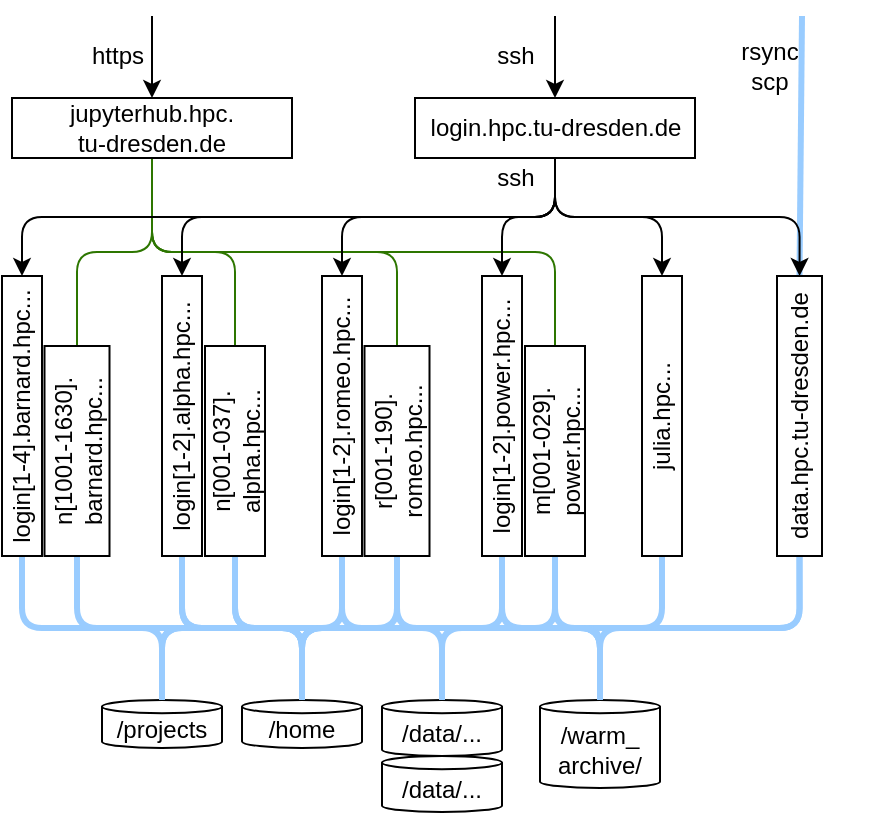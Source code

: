 <mxfile version="20.8.16" type="device"><diagram name="Seite-1" id="tXkwnWAt3AUjisLzzv1-"><mxGraphModel dx="1181" dy="693" grid="1" gridSize="10" guides="1" tooltips="1" connect="1" arrows="1" fold="1" page="1" pageScale="1" pageWidth="1169" pageHeight="827" math="0" shadow="0"><root><mxCell id="0"/><mxCell id="1" parent="0"/><mxCell id="OZxgZgig3jObRURa0Q5L-88" value="" style="endArrow=none;html=1;rounded=1;strokeColor=#99CCFF;strokeWidth=3;exitX=1;exitY=0.5;exitDx=0;exitDy=0;fillColor=#1ba1e2;" edge="1" parent="1" source="OZxgZgig3jObRURa0Q5L-20"><mxGeometry width="50" height="50" relative="1" as="geometry"><mxPoint x="598.46" y="140" as="sourcePoint"/><mxPoint x="600" y="50" as="targetPoint"/></mxGeometry></mxCell><mxCell id="OZxgZgig3jObRURa0Q5L-78" style="edgeStyle=orthogonalEdgeStyle;rounded=1;orthogonalLoop=1;jettySize=auto;html=1;exitX=0.5;exitY=1;exitDx=0;exitDy=0;strokeColor=#2D7600;strokeWidth=1;startArrow=none;startFill=0;endArrow=none;endFill=0;fillColor=#60a917;" edge="1" parent="1" source="OZxgZgig3jObRURa0Q5L-75" target="OZxgZgig3jObRURa0Q5L-35"><mxGeometry relative="1" as="geometry"/></mxCell><mxCell id="OZxgZgig3jObRURa0Q5L-79" style="edgeStyle=orthogonalEdgeStyle;rounded=1;orthogonalLoop=1;jettySize=auto;html=1;exitX=0.5;exitY=1;exitDx=0;exitDy=0;strokeColor=#2D7600;strokeWidth=1;startArrow=none;startFill=0;endArrow=none;endFill=0;fillColor=#60a917;" edge="1" parent="1" source="OZxgZgig3jObRURa0Q5L-75" target="OZxgZgig3jObRURa0Q5L-36"><mxGeometry relative="1" as="geometry"/></mxCell><mxCell id="OZxgZgig3jObRURa0Q5L-80" style="edgeStyle=orthogonalEdgeStyle;rounded=1;orthogonalLoop=1;jettySize=auto;html=1;exitX=0.5;exitY=1;exitDx=0;exitDy=0;strokeColor=#2D7600;strokeWidth=1;startArrow=none;startFill=0;endArrow=none;endFill=0;fillColor=#60a917;" edge="1" parent="1" source="OZxgZgig3jObRURa0Q5L-75" target="OZxgZgig3jObRURa0Q5L-33"><mxGeometry relative="1" as="geometry"/></mxCell><mxCell id="OZxgZgig3jObRURa0Q5L-81" style="edgeStyle=orthogonalEdgeStyle;rounded=1;orthogonalLoop=1;jettySize=auto;html=1;exitX=0.5;exitY=1;exitDx=0;exitDy=0;entryX=1;entryY=0.5;entryDx=0;entryDy=0;strokeColor=#2D7600;strokeWidth=1;startArrow=none;startFill=0;endArrow=none;endFill=0;fillColor=#60a917;" edge="1" parent="1" source="OZxgZgig3jObRURa0Q5L-75" target="OZxgZgig3jObRURa0Q5L-34"><mxGeometry relative="1" as="geometry"/></mxCell><mxCell id="OZxgZgig3jObRURa0Q5L-63" value="/data/..." style="shape=cylinder3;whiteSpace=wrap;html=1;boundedLbl=1;backgroundOutline=1;size=3.31;" vertex="1" parent="1"><mxGeometry x="390" y="420" width="60" height="28" as="geometry"/></mxCell><mxCell id="OZxgZgig3jObRURa0Q5L-21" style="edgeStyle=orthogonalEdgeStyle;rounded=1;orthogonalLoop=1;jettySize=auto;html=1;exitX=0.5;exitY=1;exitDx=0;exitDy=0;entryX=1;entryY=0.5;entryDx=0;entryDy=0;strokeWidth=1;" edge="1" parent="1" source="OZxgZgig3jObRURa0Q5L-1" target="OZxgZgig3jObRURa0Q5L-2"><mxGeometry relative="1" as="geometry"/></mxCell><mxCell id="OZxgZgig3jObRURa0Q5L-22" style="edgeStyle=orthogonalEdgeStyle;rounded=1;orthogonalLoop=1;jettySize=auto;html=1;exitX=0.5;exitY=1;exitDx=0;exitDy=0;entryX=1;entryY=0.5;entryDx=0;entryDy=0;strokeWidth=1;" edge="1" parent="1" source="OZxgZgig3jObRURa0Q5L-1" target="OZxgZgig3jObRURa0Q5L-3"><mxGeometry relative="1" as="geometry"/></mxCell><mxCell id="OZxgZgig3jObRURa0Q5L-23" style="edgeStyle=orthogonalEdgeStyle;rounded=1;orthogonalLoop=1;jettySize=auto;html=1;exitX=0.5;exitY=1;exitDx=0;exitDy=0;entryX=1;entryY=0.5;entryDx=0;entryDy=0;strokeWidth=1;" edge="1" parent="1" source="OZxgZgig3jObRURa0Q5L-1" target="OZxgZgig3jObRURa0Q5L-4"><mxGeometry relative="1" as="geometry"/></mxCell><mxCell id="OZxgZgig3jObRURa0Q5L-24" style="edgeStyle=orthogonalEdgeStyle;rounded=1;orthogonalLoop=1;jettySize=auto;html=1;exitX=0.5;exitY=1;exitDx=0;exitDy=0;entryX=1;entryY=0.5;entryDx=0;entryDy=0;strokeWidth=1;" edge="1" parent="1" source="OZxgZgig3jObRURa0Q5L-1" target="OZxgZgig3jObRURa0Q5L-5"><mxGeometry relative="1" as="geometry"/></mxCell><mxCell id="OZxgZgig3jObRURa0Q5L-25" style="edgeStyle=orthogonalEdgeStyle;rounded=1;orthogonalLoop=1;jettySize=auto;html=1;exitX=0.5;exitY=1;exitDx=0;exitDy=0;entryX=1;entryY=0.5;entryDx=0;entryDy=0;strokeWidth=1;" edge="1" parent="1" source="OZxgZgig3jObRURa0Q5L-1" target="OZxgZgig3jObRURa0Q5L-6"><mxGeometry relative="1" as="geometry"/></mxCell><mxCell id="OZxgZgig3jObRURa0Q5L-38" style="edgeStyle=orthogonalEdgeStyle;rounded=1;orthogonalLoop=1;jettySize=auto;html=1;exitX=0.5;exitY=1;exitDx=0;exitDy=0;strokeWidth=1;" edge="1" parent="1" source="OZxgZgig3jObRURa0Q5L-1" target="OZxgZgig3jObRURa0Q5L-20"><mxGeometry relative="1" as="geometry"/></mxCell><mxCell id="OZxgZgig3jObRURa0Q5L-1" value="login.hpc.tu-dresden.de" style="rounded=0;whiteSpace=wrap;html=1;" vertex="1" parent="1"><mxGeometry x="406.5" y="91" width="140" height="30" as="geometry"/></mxCell><mxCell id="OZxgZgig3jObRURa0Q5L-12" value="ssh" style="text;html=1;strokeColor=none;fillColor=none;align=center;verticalAlign=middle;whiteSpace=wrap;rounded=0;" vertex="1" parent="1"><mxGeometry x="441.5" y="121" width="30" height="20" as="geometry"/></mxCell><mxCell id="OZxgZgig3jObRURa0Q5L-16" value="/projects" style="shape=cylinder3;whiteSpace=wrap;html=1;boundedLbl=1;backgroundOutline=1;size=3.31;" vertex="1" parent="1"><mxGeometry x="250" y="392" width="60" height="24" as="geometry"/></mxCell><mxCell id="OZxgZgig3jObRURa0Q5L-17" value="/home" style="shape=cylinder3;whiteSpace=wrap;html=1;boundedLbl=1;backgroundOutline=1;size=3.31;" vertex="1" parent="1"><mxGeometry x="320" y="392" width="60" height="24" as="geometry"/></mxCell><mxCell id="OZxgZgig3jObRURa0Q5L-18" value="/data/..." style="shape=cylinder3;whiteSpace=wrap;html=1;boundedLbl=1;backgroundOutline=1;size=3.31;" vertex="1" parent="1"><mxGeometry x="390" y="392" width="60" height="28" as="geometry"/></mxCell><mxCell id="OZxgZgig3jObRURa0Q5L-19" value="/warm_&lt;br&gt;archive/" style="shape=cylinder3;whiteSpace=wrap;html=1;boundedLbl=1;backgroundOutline=1;size=3.31;" vertex="1" parent="1"><mxGeometry x="469" y="392" width="60" height="44" as="geometry"/></mxCell><mxCell id="OZxgZgig3jObRURa0Q5L-45" style="edgeStyle=orthogonalEdgeStyle;rounded=1;orthogonalLoop=1;jettySize=auto;html=1;exitX=0;exitY=0.5;exitDx=0;exitDy=0;entryX=0.5;entryY=0;entryDx=0;entryDy=0;entryPerimeter=0;strokeWidth=3;endArrow=none;endFill=0;strokeColor=#99CCFF;" edge="1" parent="1" source="OZxgZgig3jObRURa0Q5L-20" target="OZxgZgig3jObRURa0Q5L-17"><mxGeometry relative="1" as="geometry"/></mxCell><mxCell id="OZxgZgig3jObRURa0Q5L-52" style="edgeStyle=orthogonalEdgeStyle;rounded=1;orthogonalLoop=1;jettySize=auto;html=1;exitX=0;exitY=0.5;exitDx=0;exitDy=0;strokeWidth=3;endArrow=none;endFill=0;strokeColor=#99CCFF;" edge="1" parent="1" source="OZxgZgig3jObRURa0Q5L-20" target="OZxgZgig3jObRURa0Q5L-19"><mxGeometry relative="1" as="geometry"/></mxCell><mxCell id="OZxgZgig3jObRURa0Q5L-20" value="data.hpc.tu-dresden.de" style="rounded=0;whiteSpace=wrap;html=1;rotation=-90;" vertex="1" parent="1"><mxGeometry x="528.75" y="238.75" width="140" height="22.5" as="geometry"/></mxCell><mxCell id="OZxgZgig3jObRURa0Q5L-26" value="" style="shape=image;verticalLabelPosition=bottom;labelBackgroundColor=default;verticalAlign=top;aspect=fixed;imageAspect=0;image=https://upload.wikimedia.org/wikipedia/commons/3/3a/Slurm_logo.svg;" vertex="1" parent="1"><mxGeometry x="221.23" y="181" width="32.77" height="30" as="geometry"/></mxCell><mxCell id="OZxgZgig3jObRURa0Q5L-56" style="edgeStyle=orthogonalEdgeStyle;rounded=1;orthogonalLoop=1;jettySize=auto;html=1;exitX=0;exitY=0.5;exitDx=0;exitDy=0;entryX=0.5;entryY=0;entryDx=0;entryDy=0;entryPerimeter=0;strokeWidth=3;endArrow=none;endFill=0;strokeColor=#99CCFF;" edge="1" parent="1" source="OZxgZgig3jObRURa0Q5L-2" target="OZxgZgig3jObRURa0Q5L-16"><mxGeometry relative="1" as="geometry"/></mxCell><mxCell id="OZxgZgig3jObRURa0Q5L-2" value="login[1-4].barnard.hpc..." style="rounded=0;whiteSpace=wrap;html=1;rotation=-90;" vertex="1" parent="1"><mxGeometry x="140" y="240" width="140" height="20" as="geometry"/></mxCell><mxCell id="OZxgZgig3jObRURa0Q5L-43" style="edgeStyle=orthogonalEdgeStyle;rounded=1;orthogonalLoop=1;jettySize=auto;html=1;exitX=0;exitY=0.5;exitDx=0;exitDy=0;entryX=0.5;entryY=0;entryDx=0;entryDy=0;entryPerimeter=0;strokeWidth=3;endArrow=none;endFill=0;strokeColor=#99CCFF;" edge="1" parent="1" source="OZxgZgig3jObRURa0Q5L-3" target="OZxgZgig3jObRURa0Q5L-17"><mxGeometry relative="1" as="geometry"/></mxCell><mxCell id="OZxgZgig3jObRURa0Q5L-62" style="edgeStyle=orthogonalEdgeStyle;rounded=1;orthogonalLoop=1;jettySize=auto;html=1;exitX=0;exitY=0.5;exitDx=0;exitDy=0;strokeWidth=3;endArrow=none;endFill=0;strokeColor=#99CCFF;" edge="1" parent="1" source="OZxgZgig3jObRURa0Q5L-3" target="OZxgZgig3jObRURa0Q5L-17"><mxGeometry relative="1" as="geometry"/></mxCell><mxCell id="OZxgZgig3jObRURa0Q5L-3" value="login[1-2].alpha.hpc..." style="rounded=0;whiteSpace=wrap;html=1;rotation=-90;" vertex="1" parent="1"><mxGeometry x="220" y="240" width="140" height="20" as="geometry"/></mxCell><mxCell id="OZxgZgig3jObRURa0Q5L-50" style="edgeStyle=orthogonalEdgeStyle;rounded=1;orthogonalLoop=1;jettySize=auto;html=1;exitX=0;exitY=0.5;exitDx=0;exitDy=0;strokeWidth=3;endArrow=none;endFill=0;strokeColor=#99CCFF;" edge="1" parent="1" source="OZxgZgig3jObRURa0Q5L-4" target="OZxgZgig3jObRURa0Q5L-18"><mxGeometry relative="1" as="geometry"/></mxCell><mxCell id="OZxgZgig3jObRURa0Q5L-55" style="edgeStyle=orthogonalEdgeStyle;rounded=1;orthogonalLoop=1;jettySize=auto;html=1;exitX=0;exitY=0.5;exitDx=0;exitDy=0;entryX=0.5;entryY=0;entryDx=0;entryDy=0;entryPerimeter=0;strokeWidth=3;endArrow=none;endFill=0;strokeColor=#99CCFF;" edge="1" parent="1" source="OZxgZgig3jObRURa0Q5L-4" target="OZxgZgig3jObRURa0Q5L-16"><mxGeometry relative="1" as="geometry"/></mxCell><mxCell id="OZxgZgig3jObRURa0Q5L-4" value="login[1-2].romeo.hpc..." style="rounded=0;whiteSpace=wrap;html=1;rotation=-90;" vertex="1" parent="1"><mxGeometry x="300" y="240" width="140" height="20" as="geometry"/></mxCell><mxCell id="OZxgZgig3jObRURa0Q5L-53" style="edgeStyle=orthogonalEdgeStyle;rounded=1;orthogonalLoop=1;jettySize=auto;html=1;exitX=0;exitY=0.5;exitDx=0;exitDy=0;entryX=0.5;entryY=0;entryDx=0;entryDy=0;entryPerimeter=0;strokeWidth=3;endArrow=none;endFill=0;strokeColor=#99CCFF;" edge="1" parent="1" source="OZxgZgig3jObRURa0Q5L-5" target="OZxgZgig3jObRURa0Q5L-18"><mxGeometry relative="1" as="geometry"/></mxCell><mxCell id="OZxgZgig3jObRURa0Q5L-59" style="edgeStyle=orthogonalEdgeStyle;rounded=1;orthogonalLoop=1;jettySize=auto;html=1;exitX=0;exitY=0.5;exitDx=0;exitDy=0;strokeWidth=3;endArrow=none;endFill=0;strokeColor=#99CCFF;" edge="1" parent="1" source="OZxgZgig3jObRURa0Q5L-5" target="OZxgZgig3jObRURa0Q5L-19"><mxGeometry relative="1" as="geometry"/></mxCell><mxCell id="OZxgZgig3jObRURa0Q5L-5" value="login[1-2].power.hpc..." style="rounded=0;whiteSpace=wrap;html=1;rotation=-90;" vertex="1" parent="1"><mxGeometry x="380" y="240" width="140" height="20" as="geometry"/></mxCell><mxCell id="OZxgZgig3jObRURa0Q5L-47" style="edgeStyle=orthogonalEdgeStyle;rounded=1;orthogonalLoop=1;jettySize=auto;html=1;exitX=0;exitY=0.5;exitDx=0;exitDy=0;strokeWidth=3;endArrow=none;endFill=0;strokeColor=#99CCFF;" edge="1" parent="1" source="OZxgZgig3jObRURa0Q5L-6" target="OZxgZgig3jObRURa0Q5L-17"><mxGeometry relative="1" as="geometry"/></mxCell><mxCell id="OZxgZgig3jObRURa0Q5L-6" value="julia.hpc..." style="rounded=0;whiteSpace=wrap;html=1;rotation=-90;" vertex="1" parent="1"><mxGeometry x="460" y="240" width="140" height="20" as="geometry"/></mxCell><mxCell id="OZxgZgig3jObRURa0Q5L-27" value="" style="shape=image;verticalLabelPosition=bottom;labelBackgroundColor=default;verticalAlign=top;aspect=fixed;imageAspect=0;image=https://upload.wikimedia.org/wikipedia/commons/3/3a/Slurm_logo.svg;" vertex="1" parent="1"><mxGeometry x="301" y="181" width="32.77" height="30" as="geometry"/></mxCell><mxCell id="OZxgZgig3jObRURa0Q5L-28" value="" style="shape=image;verticalLabelPosition=bottom;labelBackgroundColor=default;verticalAlign=top;aspect=fixed;imageAspect=0;image=https://upload.wikimedia.org/wikipedia/commons/3/3a/Slurm_logo.svg;" vertex="1" parent="1"><mxGeometry x="381" y="181" width="32.77" height="30" as="geometry"/></mxCell><mxCell id="OZxgZgig3jObRURa0Q5L-29" value="" style="shape=image;verticalLabelPosition=bottom;labelBackgroundColor=default;verticalAlign=top;aspect=fixed;imageAspect=0;image=https://upload.wikimedia.org/wikipedia/commons/3/3a/Slurm_logo.svg;" vertex="1" parent="1"><mxGeometry x="461" y="181" width="32.77" height="30" as="geometry"/></mxCell><mxCell id="OZxgZgig3jObRURa0Q5L-30" value="" style="shape=image;verticalLabelPosition=bottom;labelBackgroundColor=default;verticalAlign=top;aspect=fixed;imageAspect=0;image=https://upload.wikimedia.org/wikipedia/commons/3/3a/Slurm_logo.svg;" vertex="1" parent="1"><mxGeometry x="541" y="181" width="32.77" height="30" as="geometry"/></mxCell><mxCell id="OZxgZgig3jObRURa0Q5L-31" value="" style="shape=image;verticalLabelPosition=bottom;labelBackgroundColor=default;verticalAlign=top;aspect=fixed;imageAspect=0;image=https://upload.wikimedia.org/wikipedia/commons/3/3a/Slurm_logo.svg;" vertex="1" parent="1"><mxGeometry x="610" y="181" width="32.77" height="30" as="geometry"/></mxCell><mxCell id="OZxgZgig3jObRURa0Q5L-44" style="edgeStyle=orthogonalEdgeStyle;rounded=1;orthogonalLoop=1;jettySize=auto;html=1;exitX=0;exitY=0.5;exitDx=0;exitDy=0;entryX=0.5;entryY=0;entryDx=0;entryDy=0;entryPerimeter=0;strokeWidth=3;endArrow=none;endFill=0;strokeColor=#99CCFF;" edge="1" parent="1" source="OZxgZgig3jObRURa0Q5L-33" target="OZxgZgig3jObRURa0Q5L-17"><mxGeometry relative="1" as="geometry"/></mxCell><mxCell id="OZxgZgig3jObRURa0Q5L-61" style="edgeStyle=orthogonalEdgeStyle;rounded=1;orthogonalLoop=1;jettySize=auto;html=1;exitX=0;exitY=0.5;exitDx=0;exitDy=0;strokeWidth=3;endArrow=none;endFill=0;strokeColor=#99CCFF;" edge="1" parent="1" source="OZxgZgig3jObRURa0Q5L-33" target="OZxgZgig3jObRURa0Q5L-19"><mxGeometry relative="1" as="geometry"/></mxCell><mxCell id="OZxgZgig3jObRURa0Q5L-33" value="n[001-037].&lt;br&gt;alpha.hpc..." style="rounded=0;whiteSpace=wrap;html=1;rotation=-90;" vertex="1" parent="1"><mxGeometry x="264" y="252.5" width="105" height="30" as="geometry"/></mxCell><mxCell id="OZxgZgig3jObRURa0Q5L-42" style="edgeStyle=orthogonalEdgeStyle;rounded=1;orthogonalLoop=1;jettySize=auto;html=1;exitX=0;exitY=0.5;exitDx=0;exitDy=0;strokeWidth=3;endArrow=none;endFill=0;fillColor=#dae8fc;strokeColor=#99CCFF;" edge="1" parent="1" source="OZxgZgig3jObRURa0Q5L-34" target="OZxgZgig3jObRURa0Q5L-17"><mxGeometry relative="1" as="geometry"/></mxCell><mxCell id="OZxgZgig3jObRURa0Q5L-34" value="n[1001-1630].&lt;br&gt;barnard.hpc..." style="rounded=0;whiteSpace=wrap;html=1;rotation=-90;" vertex="1" parent="1"><mxGeometry x="185" y="251.25" width="105" height="32.5" as="geometry"/></mxCell><mxCell id="OZxgZgig3jObRURa0Q5L-48" style="edgeStyle=orthogonalEdgeStyle;rounded=1;orthogonalLoop=1;jettySize=auto;html=1;exitX=0;exitY=0.5;exitDx=0;exitDy=0;entryX=0.5;entryY=0;entryDx=0;entryDy=0;entryPerimeter=0;strokeWidth=3;endArrow=none;endFill=0;strokeColor=#99CCFF;" edge="1" parent="1" source="OZxgZgig3jObRURa0Q5L-35" target="OZxgZgig3jObRURa0Q5L-16"><mxGeometry relative="1" as="geometry"/></mxCell><mxCell id="OZxgZgig3jObRURa0Q5L-58" style="edgeStyle=orthogonalEdgeStyle;rounded=1;orthogonalLoop=1;jettySize=auto;html=1;exitX=0;exitY=0.5;exitDx=0;exitDy=0;entryX=0.5;entryY=0;entryDx=0;entryDy=0;entryPerimeter=0;strokeWidth=3;endArrow=none;endFill=0;strokeColor=#99CCFF;" edge="1" parent="1" source="OZxgZgig3jObRURa0Q5L-35" target="OZxgZgig3jObRURa0Q5L-19"><mxGeometry relative="1" as="geometry"/></mxCell><mxCell id="OZxgZgig3jObRURa0Q5L-35" value="m[001-029].&lt;br&gt;power.hpc..." style="rounded=0;whiteSpace=wrap;html=1;rotation=-90;" vertex="1" parent="1"><mxGeometry x="424" y="252.5" width="105" height="30" as="geometry"/></mxCell><mxCell id="OZxgZgig3jObRURa0Q5L-57" style="edgeStyle=orthogonalEdgeStyle;rounded=1;orthogonalLoop=1;jettySize=auto;html=1;exitX=0;exitY=0.5;exitDx=0;exitDy=0;strokeWidth=3;endArrow=none;endFill=0;strokeColor=#99CCFF;" edge="1" parent="1" source="OZxgZgig3jObRURa0Q5L-36" target="OZxgZgig3jObRURa0Q5L-19"><mxGeometry relative="1" as="geometry"/></mxCell><mxCell id="OZxgZgig3jObRURa0Q5L-60" style="edgeStyle=orthogonalEdgeStyle;rounded=1;orthogonalLoop=1;jettySize=auto;html=1;exitX=0;exitY=0.5;exitDx=0;exitDy=0;entryX=0.5;entryY=0;entryDx=0;entryDy=0;entryPerimeter=0;strokeWidth=3;endArrow=none;endFill=0;strokeColor=#99CCFF;" edge="1" parent="1" source="OZxgZgig3jObRURa0Q5L-36" target="OZxgZgig3jObRURa0Q5L-17"><mxGeometry relative="1" as="geometry"/></mxCell><mxCell id="OZxgZgig3jObRURa0Q5L-36" value="r[001-190].&lt;br&gt;romeo.hpc..." style="rounded=0;whiteSpace=wrap;html=1;rotation=-90;" vertex="1" parent="1"><mxGeometry x="345" y="251.25" width="105" height="32.5" as="geometry"/></mxCell><mxCell id="OZxgZgig3jObRURa0Q5L-75" value="jupyterhub.hpc.&lt;br&gt;tu-dresden.de" style="rounded=0;whiteSpace=wrap;html=1;" vertex="1" parent="1"><mxGeometry x="205" y="91" width="140" height="30" as="geometry"/></mxCell><mxCell id="OZxgZgig3jObRURa0Q5L-83" value="" style="endArrow=classic;html=1;rounded=1;strokeColor=#000000;strokeWidth=1;entryX=0.5;entryY=0;entryDx=0;entryDy=0;" edge="1" parent="1" target="OZxgZgig3jObRURa0Q5L-1"><mxGeometry width="50" height="50" relative="1" as="geometry"><mxPoint x="476.5" y="50" as="sourcePoint"/><mxPoint x="441.5" y="20" as="targetPoint"/></mxGeometry></mxCell><mxCell id="OZxgZgig3jObRURa0Q5L-84" value="" style="endArrow=classic;html=1;rounded=1;strokeColor=#000000;strokeWidth=1;" edge="1" parent="1" target="OZxgZgig3jObRURa0Q5L-75"><mxGeometry width="50" height="50" relative="1" as="geometry"><mxPoint x="275" y="50" as="sourcePoint"/><mxPoint x="273" y="91" as="targetPoint"/></mxGeometry></mxCell><mxCell id="OZxgZgig3jObRURa0Q5L-85" value="ssh" style="text;html=1;strokeColor=none;fillColor=none;align=center;verticalAlign=middle;whiteSpace=wrap;rounded=0;" vertex="1" parent="1"><mxGeometry x="441.5" y="60" width="30" height="20" as="geometry"/></mxCell><mxCell id="OZxgZgig3jObRURa0Q5L-86" value="https" style="text;html=1;strokeColor=none;fillColor=none;align=center;verticalAlign=middle;whiteSpace=wrap;rounded=0;" vertex="1" parent="1"><mxGeometry x="243" y="60" width="30" height="20" as="geometry"/></mxCell><mxCell id="OZxgZgig3jObRURa0Q5L-87" value="rsync&lt;br&gt;scp" style="text;html=1;strokeColor=none;fillColor=none;align=center;verticalAlign=middle;whiteSpace=wrap;rounded=0;" vertex="1" parent="1"><mxGeometry x="569" y="65" width="30" height="20" as="geometry"/></mxCell></root></mxGraphModel></diagram></mxfile>
